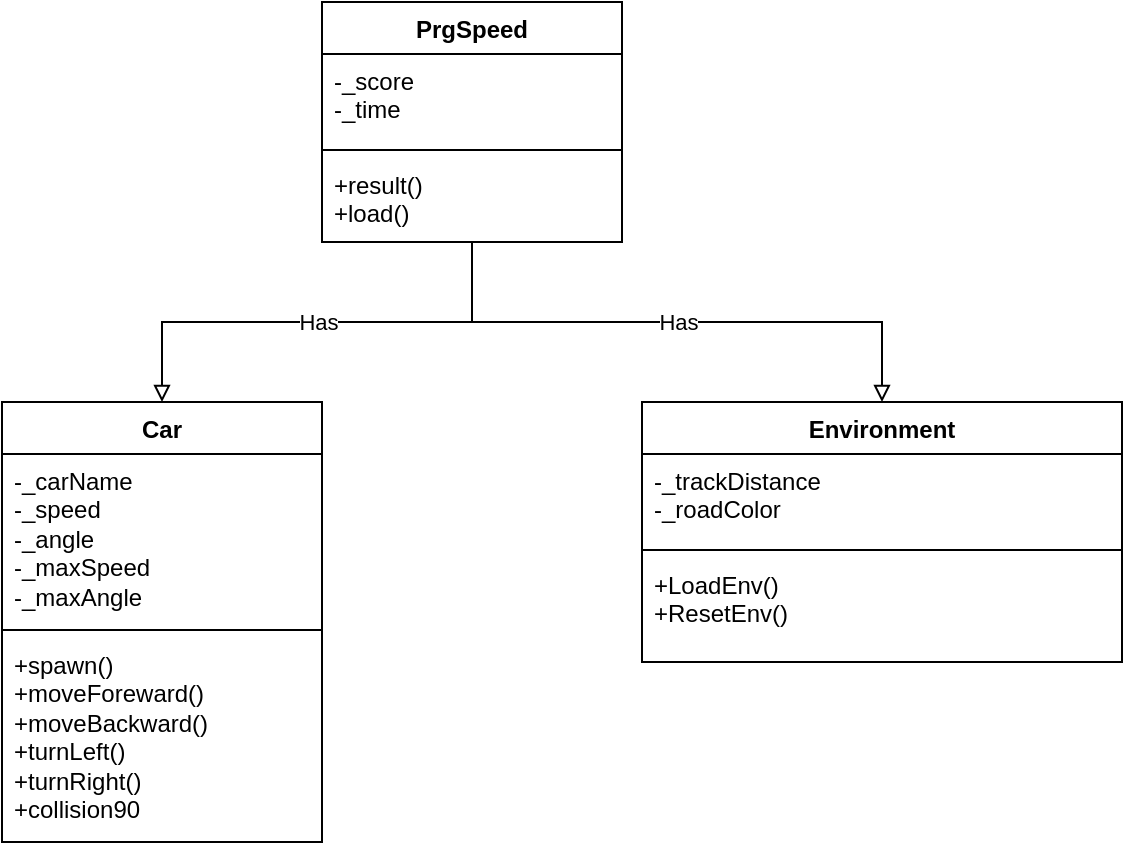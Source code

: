 <mxfile version="23.1.5" type="device">
  <diagram id="C5RBs43oDa-KdzZeNtuy" name="Page-1">
    <mxGraphModel dx="1050" dy="1727" grid="1" gridSize="10" guides="1" tooltips="1" connect="1" arrows="1" fold="1" page="1" pageScale="1" pageWidth="827" pageHeight="1169" math="0" shadow="0">
      <root>
        <mxCell id="WIyWlLk6GJQsqaUBKTNV-0" />
        <mxCell id="WIyWlLk6GJQsqaUBKTNV-1" parent="WIyWlLk6GJQsqaUBKTNV-0" />
        <mxCell id="GMhAEA2OD-C0DRkbzbxI-0" value="Environment" style="swimlane;fontStyle=1;align=center;verticalAlign=top;childLayout=stackLayout;horizontal=1;startSize=26;horizontalStack=0;resizeParent=1;resizeParentMax=0;resizeLast=0;collapsible=1;marginBottom=0;whiteSpace=wrap;html=1;" vertex="1" parent="WIyWlLk6GJQsqaUBKTNV-1">
          <mxGeometry x="494" y="40" width="240" height="130" as="geometry" />
        </mxCell>
        <mxCell id="GMhAEA2OD-C0DRkbzbxI-1" value="&lt;div&gt;-_trackDistance&lt;/div&gt;&lt;div&gt;-_roadColor&lt;br&gt;&lt;/div&gt;" style="text;strokeColor=none;fillColor=none;align=left;verticalAlign=top;spacingLeft=4;spacingRight=4;overflow=hidden;rotatable=0;points=[[0,0.5],[1,0.5]];portConstraint=eastwest;whiteSpace=wrap;html=1;" vertex="1" parent="GMhAEA2OD-C0DRkbzbxI-0">
          <mxGeometry y="26" width="240" height="44" as="geometry" />
        </mxCell>
        <mxCell id="GMhAEA2OD-C0DRkbzbxI-2" value="" style="line;strokeWidth=1;fillColor=none;align=left;verticalAlign=middle;spacingTop=-1;spacingLeft=3;spacingRight=3;rotatable=0;labelPosition=right;points=[];portConstraint=eastwest;strokeColor=inherit;" vertex="1" parent="GMhAEA2OD-C0DRkbzbxI-0">
          <mxGeometry y="70" width="240" height="8" as="geometry" />
        </mxCell>
        <mxCell id="GMhAEA2OD-C0DRkbzbxI-3" value="&lt;div&gt;+LoadEnv()&lt;/div&gt;&lt;div&gt;+ResetEnv()&lt;/div&gt;&lt;div&gt;&lt;br&gt;&lt;/div&gt;" style="text;strokeColor=none;fillColor=none;align=left;verticalAlign=top;spacingLeft=4;spacingRight=4;overflow=hidden;rotatable=0;points=[[0,0.5],[1,0.5]];portConstraint=eastwest;whiteSpace=wrap;html=1;" vertex="1" parent="GMhAEA2OD-C0DRkbzbxI-0">
          <mxGeometry y="78" width="240" height="52" as="geometry" />
        </mxCell>
        <mxCell id="GMhAEA2OD-C0DRkbzbxI-4" value="Car" style="swimlane;fontStyle=1;align=center;verticalAlign=top;childLayout=stackLayout;horizontal=1;startSize=26;horizontalStack=0;resizeParent=1;resizeParentMax=0;resizeLast=0;collapsible=1;marginBottom=0;whiteSpace=wrap;html=1;" vertex="1" parent="WIyWlLk6GJQsqaUBKTNV-1">
          <mxGeometry x="174" y="40" width="160" height="220" as="geometry" />
        </mxCell>
        <mxCell id="GMhAEA2OD-C0DRkbzbxI-5" value="&lt;div&gt;-_carName&lt;/div&gt;&lt;div&gt;-_speed&lt;/div&gt;&lt;div&gt;-_angle&lt;/div&gt;&lt;div&gt;-_maxSpeed&lt;/div&gt;&lt;div&gt;-_maxAngle&lt;br&gt;&lt;/div&gt;" style="text;strokeColor=none;fillColor=none;align=left;verticalAlign=top;spacingLeft=4;spacingRight=4;overflow=hidden;rotatable=0;points=[[0,0.5],[1,0.5]];portConstraint=eastwest;whiteSpace=wrap;html=1;" vertex="1" parent="GMhAEA2OD-C0DRkbzbxI-4">
          <mxGeometry y="26" width="160" height="84" as="geometry" />
        </mxCell>
        <mxCell id="GMhAEA2OD-C0DRkbzbxI-6" value="" style="line;strokeWidth=1;fillColor=none;align=left;verticalAlign=middle;spacingTop=-1;spacingLeft=3;spacingRight=3;rotatable=0;labelPosition=right;points=[];portConstraint=eastwest;strokeColor=inherit;" vertex="1" parent="GMhAEA2OD-C0DRkbzbxI-4">
          <mxGeometry y="110" width="160" height="8" as="geometry" />
        </mxCell>
        <mxCell id="GMhAEA2OD-C0DRkbzbxI-7" value="&lt;div&gt;+spawn()&lt;/div&gt;&lt;div&gt;+moveForeward()&lt;/div&gt;&lt;div&gt;+moveBackward()&lt;/div&gt;&lt;div&gt;+turnLeft()&lt;/div&gt;&lt;div&gt;+turnRight()&lt;/div&gt;&lt;div&gt;+collision90&lt;br&gt;&lt;/div&gt;" style="text;strokeColor=none;fillColor=none;align=left;verticalAlign=top;spacingLeft=4;spacingRight=4;overflow=hidden;rotatable=0;points=[[0,0.5],[1,0.5]];portConstraint=eastwest;whiteSpace=wrap;html=1;" vertex="1" parent="GMhAEA2OD-C0DRkbzbxI-4">
          <mxGeometry y="118" width="160" height="102" as="geometry" />
        </mxCell>
        <mxCell id="GMhAEA2OD-C0DRkbzbxI-12" value="Has" style="edgeStyle=orthogonalEdgeStyle;rounded=0;orthogonalLoop=1;jettySize=auto;html=1;entryX=0.5;entryY=0;entryDx=0;entryDy=0;endArrow=block;endFill=0;" edge="1" parent="WIyWlLk6GJQsqaUBKTNV-1" source="GMhAEA2OD-C0DRkbzbxI-8" target="GMhAEA2OD-C0DRkbzbxI-4">
          <mxGeometry relative="1" as="geometry" />
        </mxCell>
        <mxCell id="GMhAEA2OD-C0DRkbzbxI-13" value="Has" style="edgeStyle=orthogonalEdgeStyle;rounded=0;orthogonalLoop=1;jettySize=auto;html=1;exitX=0.5;exitY=1;exitDx=0;exitDy=0;entryX=0.5;entryY=0;entryDx=0;entryDy=0;endArrow=block;endFill=0;" edge="1" parent="WIyWlLk6GJQsqaUBKTNV-1" source="GMhAEA2OD-C0DRkbzbxI-8" target="GMhAEA2OD-C0DRkbzbxI-0">
          <mxGeometry relative="1" as="geometry" />
        </mxCell>
        <mxCell id="GMhAEA2OD-C0DRkbzbxI-8" value="PrgSpeed" style="swimlane;fontStyle=1;align=center;verticalAlign=top;childLayout=stackLayout;horizontal=1;startSize=26;horizontalStack=0;resizeParent=1;resizeParentMax=0;resizeLast=0;collapsible=1;marginBottom=0;whiteSpace=wrap;html=1;" vertex="1" parent="WIyWlLk6GJQsqaUBKTNV-1">
          <mxGeometry x="334" y="-160" width="150" height="120" as="geometry" />
        </mxCell>
        <mxCell id="GMhAEA2OD-C0DRkbzbxI-9" value="&lt;div&gt;-_score&lt;/div&gt;&lt;div&gt;-_time&lt;br&gt;&lt;/div&gt;" style="text;strokeColor=none;fillColor=none;align=left;verticalAlign=top;spacingLeft=4;spacingRight=4;overflow=hidden;rotatable=0;points=[[0,0.5],[1,0.5]];portConstraint=eastwest;whiteSpace=wrap;html=1;" vertex="1" parent="GMhAEA2OD-C0DRkbzbxI-8">
          <mxGeometry y="26" width="150" height="44" as="geometry" />
        </mxCell>
        <mxCell id="GMhAEA2OD-C0DRkbzbxI-10" value="" style="line;strokeWidth=1;fillColor=none;align=left;verticalAlign=middle;spacingTop=-1;spacingLeft=3;spacingRight=3;rotatable=0;labelPosition=right;points=[];portConstraint=eastwest;strokeColor=inherit;" vertex="1" parent="GMhAEA2OD-C0DRkbzbxI-8">
          <mxGeometry y="70" width="150" height="8" as="geometry" />
        </mxCell>
        <mxCell id="GMhAEA2OD-C0DRkbzbxI-11" value="&lt;div&gt;+result()&lt;/div&gt;&lt;div&gt;+load()&lt;br&gt;&lt;/div&gt;" style="text;strokeColor=none;fillColor=none;align=left;verticalAlign=top;spacingLeft=4;spacingRight=4;overflow=hidden;rotatable=0;points=[[0,0.5],[1,0.5]];portConstraint=eastwest;whiteSpace=wrap;html=1;" vertex="1" parent="GMhAEA2OD-C0DRkbzbxI-8">
          <mxGeometry y="78" width="150" height="42" as="geometry" />
        </mxCell>
      </root>
    </mxGraphModel>
  </diagram>
</mxfile>
